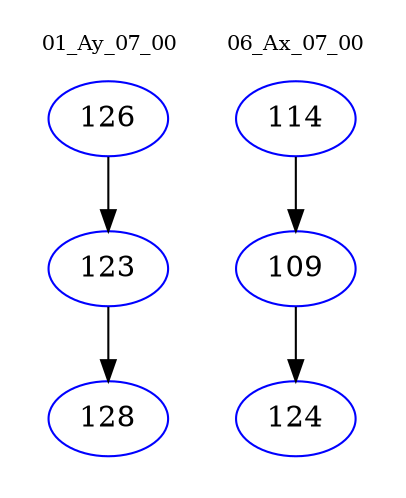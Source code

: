 digraph{
subgraph cluster_0 {
color = white
label = "01_Ay_07_00";
fontsize=10;
T0_126 [label="126", color="blue"]
T0_126 -> T0_123 [color="black"]
T0_123 [label="123", color="blue"]
T0_123 -> T0_128 [color="black"]
T0_128 [label="128", color="blue"]
}
subgraph cluster_1 {
color = white
label = "06_Ax_07_00";
fontsize=10;
T1_114 [label="114", color="blue"]
T1_114 -> T1_109 [color="black"]
T1_109 [label="109", color="blue"]
T1_109 -> T1_124 [color="black"]
T1_124 [label="124", color="blue"]
}
}
